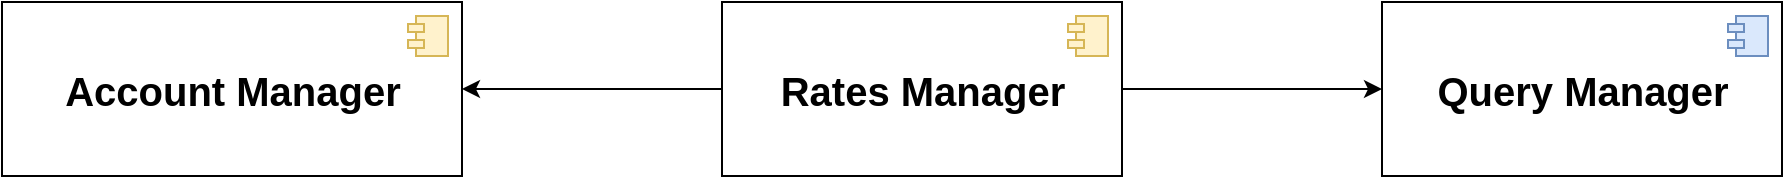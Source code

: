 <mxfile version="20.7.4" type="device"><diagram id="WDkam7UQzMazbu9BOgS6" name="Page-1"><mxGraphModel dx="2092" dy="818" grid="1" gridSize="10" guides="1" tooltips="1" connect="1" arrows="1" fold="1" page="1" pageScale="1" pageWidth="850" pageHeight="1100" math="0" shadow="0"><root><mxCell id="0"/><mxCell id="1" parent="0"/><mxCell id="23" value="&lt;b style=&quot;font-size: 20px&quot;&gt;Rates Manager&lt;/b&gt;" style="html=1;dropTarget=0;fontSize=20;sketch=0;" parent="1" vertex="1"><mxGeometry x="270" y="510" width="200" height="87" as="geometry"/></mxCell><mxCell id="24" value="" style="shape=module;jettyWidth=8;jettyHeight=4;fontSize=20;fillColor=#fff2cc;strokeColor=#d6b656;" parent="23" vertex="1"><mxGeometry x="1" width="20" height="20" relative="1" as="geometry"><mxPoint x="-27" y="7" as="offset"/></mxGeometry></mxCell><mxCell id="25" value="&lt;b style=&quot;font-size: 20px&quot;&gt;Query Manager&lt;/b&gt;" style="html=1;dropTarget=0;fontSize=20;fontStyle=0;" parent="1" vertex="1"><mxGeometry x="600" y="510" width="200" height="87" as="geometry"/></mxCell><mxCell id="26" value="" style="shape=module;jettyWidth=8;jettyHeight=4;fontSize=20;fillColor=#dae8fc;strokeColor=#6c8ebf;" parent="25" vertex="1"><mxGeometry x="1" width="20" height="20" relative="1" as="geometry"><mxPoint x="-27" y="7" as="offset"/></mxGeometry></mxCell><mxCell id="27" value="" style="endArrow=classic;html=1;fontSize=11;exitX=1;exitY=0.5;exitDx=0;exitDy=0;entryX=0;entryY=0.5;entryDx=0;entryDy=0;" parent="1" source="23" target="25" edge="1"><mxGeometry width="50" height="50" relative="1" as="geometry"><mxPoint x="540" y="710" as="sourcePoint"/><mxPoint x="590" y="660" as="targetPoint"/></mxGeometry></mxCell><mxCell id="28" value="&lt;b style=&quot;font-size: 20px&quot;&gt;Account Manager&lt;/b&gt;" style="html=1;dropTarget=0;fontSize=20;sketch=0;" parent="1" vertex="1"><mxGeometry x="-90" y="510" width="230" height="87" as="geometry"/></mxCell><mxCell id="29" value="" style="shape=module;jettyWidth=8;jettyHeight=4;fontSize=20;fillColor=#fff2cc;strokeColor=#d6b656;" parent="28" vertex="1"><mxGeometry x="1" width="20" height="20" relative="1" as="geometry"><mxPoint x="-27" y="7" as="offset"/></mxGeometry></mxCell><mxCell id="30" value="" style="endArrow=classic;html=1;entryX=1;entryY=0.5;entryDx=0;entryDy=0;exitX=0;exitY=0.5;exitDx=0;exitDy=0;" parent="1" source="23" target="28" edge="1"><mxGeometry width="50" height="50" relative="1" as="geometry"><mxPoint x="160" y="720" as="sourcePoint"/><mxPoint x="210" y="670" as="targetPoint"/></mxGeometry></mxCell></root></mxGraphModel></diagram></mxfile>